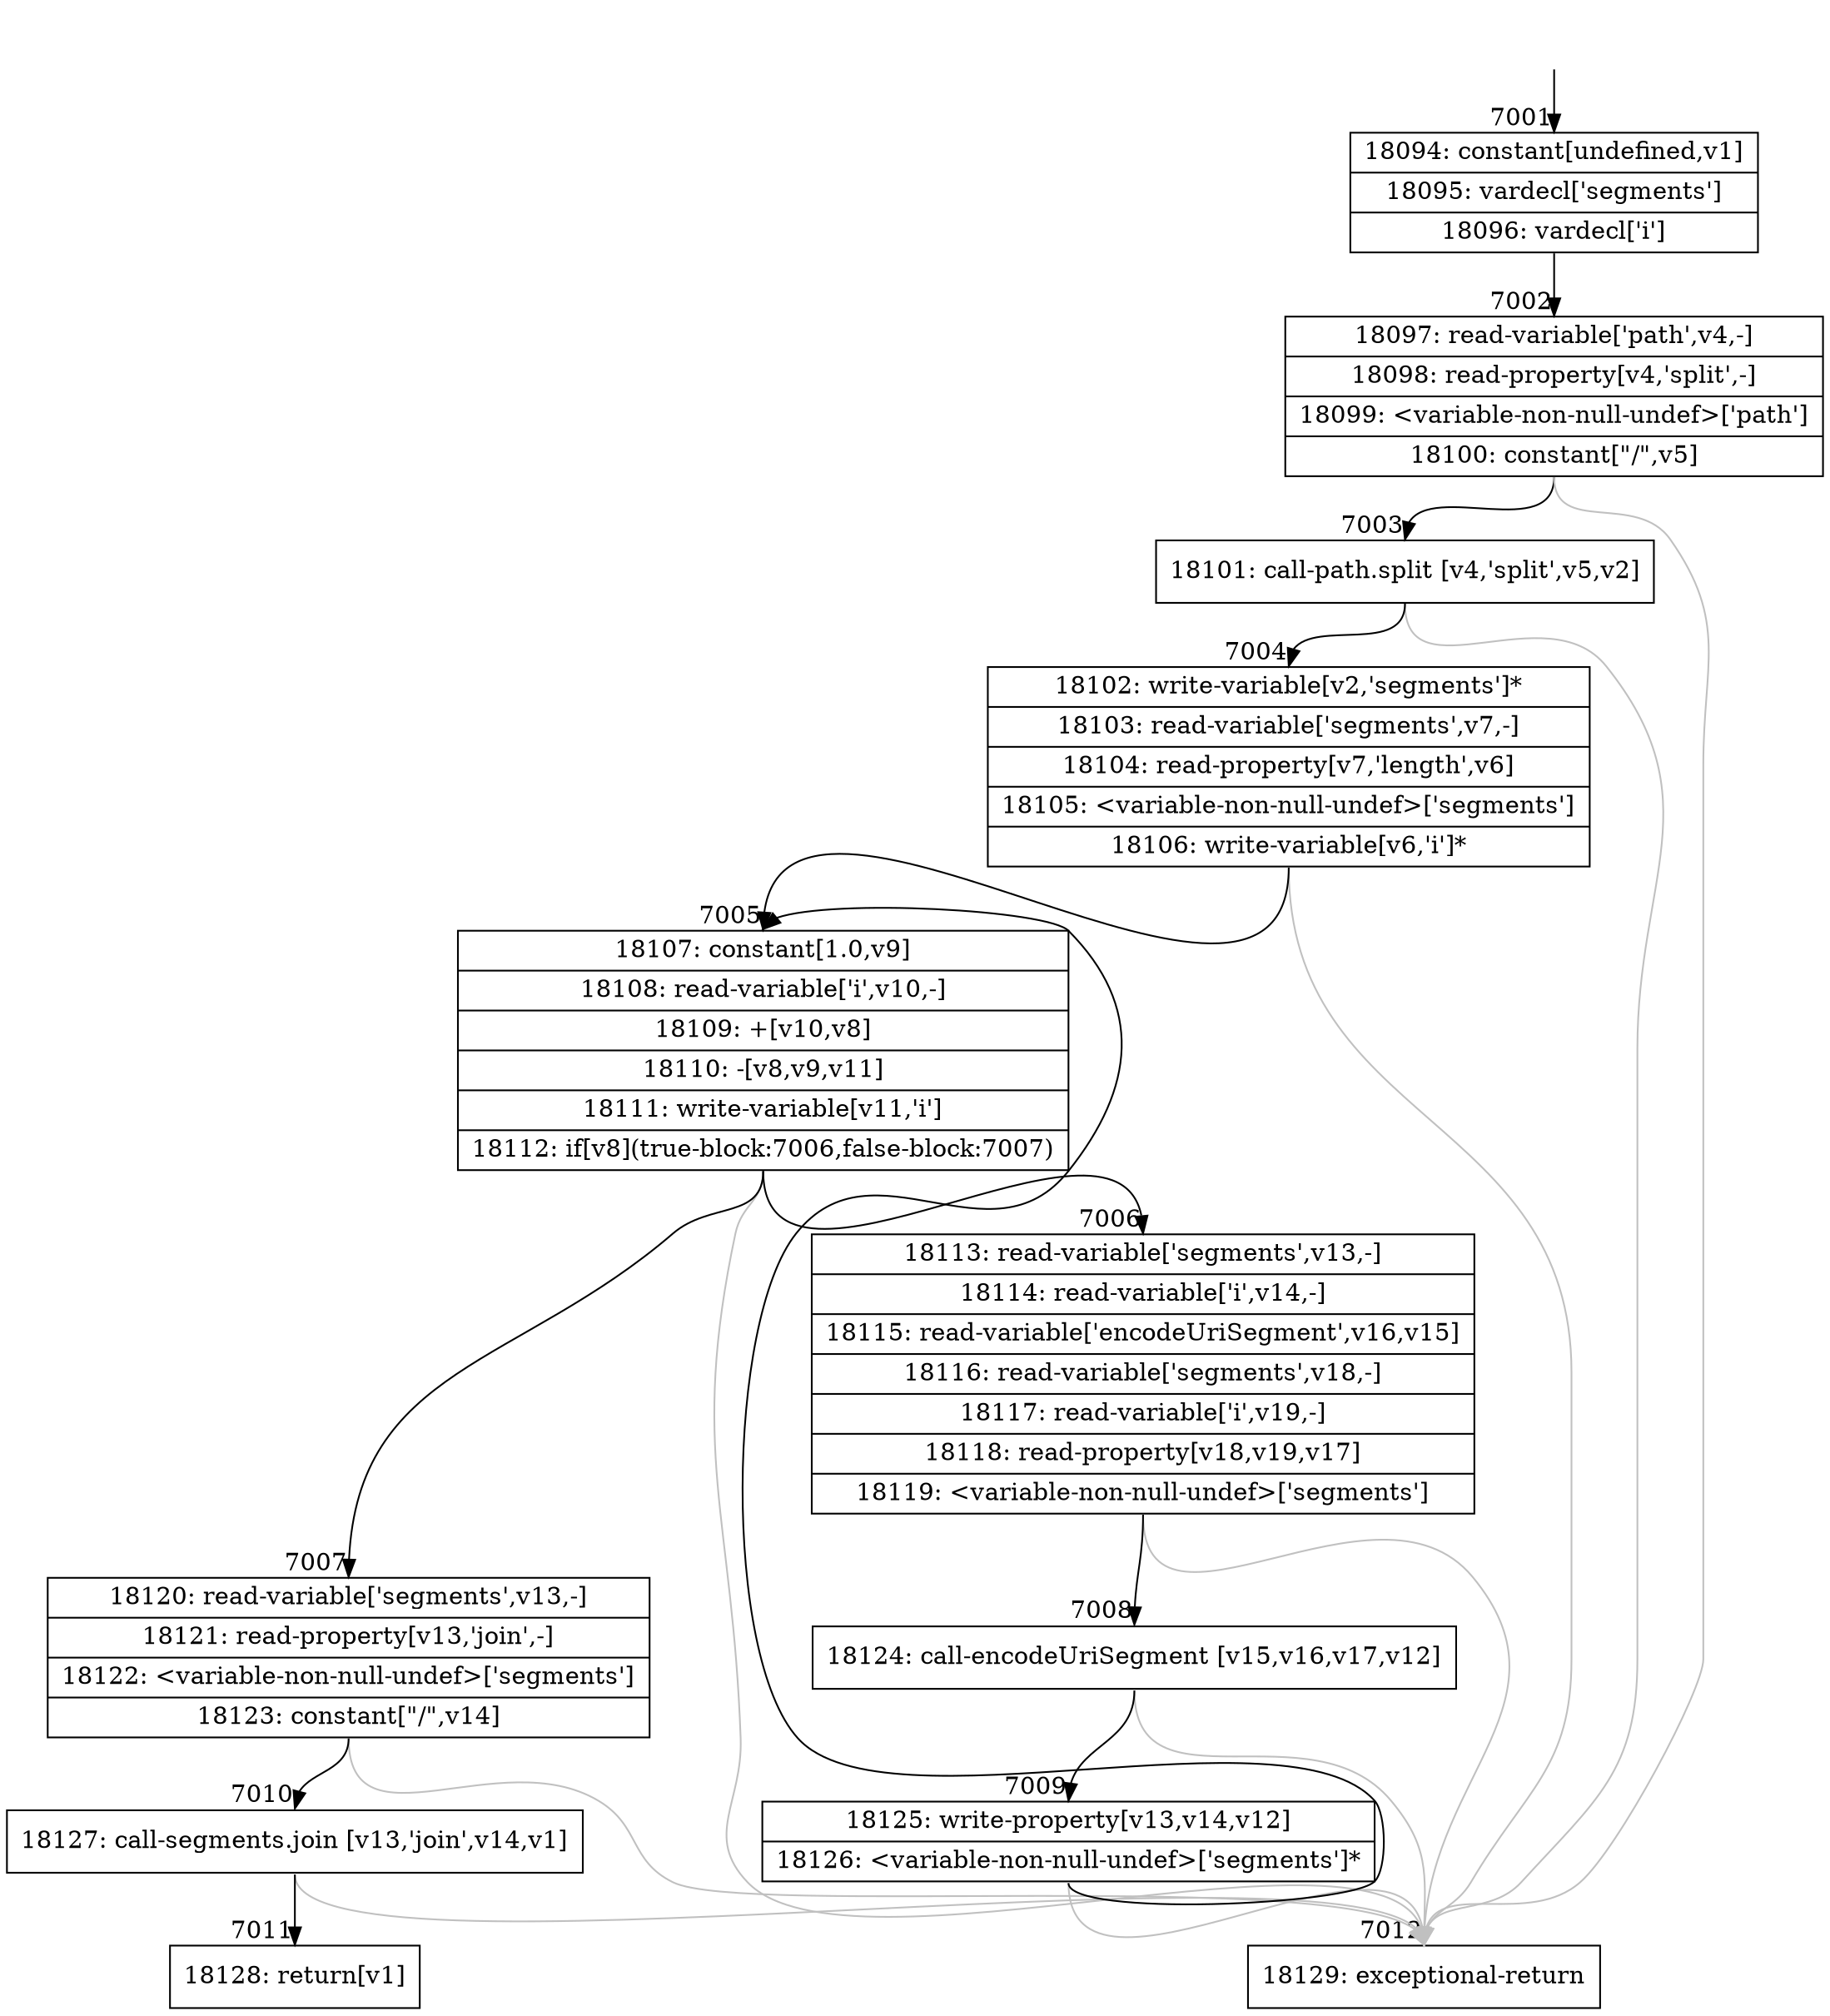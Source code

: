 digraph {
rankdir="TD"
BB_entry527[shape=none,label=""];
BB_entry527 -> BB7001 [tailport=s, headport=n, headlabel="    7001"]
BB7001 [shape=record label="{18094: constant[undefined,v1]|18095: vardecl['segments']|18096: vardecl['i']}" ] 
BB7001 -> BB7002 [tailport=s, headport=n, headlabel="      7002"]
BB7002 [shape=record label="{18097: read-variable['path',v4,-]|18098: read-property[v4,'split',-]|18099: \<variable-non-null-undef\>['path']|18100: constant[\"/\",v5]}" ] 
BB7002 -> BB7003 [tailport=s, headport=n, headlabel="      7003"]
BB7002 -> BB7012 [tailport=s, headport=n, color=gray, headlabel="      7012"]
BB7003 [shape=record label="{18101: call-path.split [v4,'split',v5,v2]}" ] 
BB7003 -> BB7004 [tailport=s, headport=n, headlabel="      7004"]
BB7003 -> BB7012 [tailport=s, headport=n, color=gray]
BB7004 [shape=record label="{18102: write-variable[v2,'segments']*|18103: read-variable['segments',v7,-]|18104: read-property[v7,'length',v6]|18105: \<variable-non-null-undef\>['segments']|18106: write-variable[v6,'i']*}" ] 
BB7004 -> BB7005 [tailport=s, headport=n, headlabel="      7005"]
BB7004 -> BB7012 [tailport=s, headport=n, color=gray]
BB7005 [shape=record label="{18107: constant[1.0,v9]|18108: read-variable['i',v10,-]|18109: +[v10,v8]|18110: -[v8,v9,v11]|18111: write-variable[v11,'i']|18112: if[v8](true-block:7006,false-block:7007)}" ] 
BB7005 -> BB7006 [tailport=s, headport=n, headlabel="      7006"]
BB7005 -> BB7007 [tailport=s, headport=n, headlabel="      7007"]
BB7005 -> BB7012 [tailport=s, headport=n, color=gray]
BB7006 [shape=record label="{18113: read-variable['segments',v13,-]|18114: read-variable['i',v14,-]|18115: read-variable['encodeUriSegment',v16,v15]|18116: read-variable['segments',v18,-]|18117: read-variable['i',v19,-]|18118: read-property[v18,v19,v17]|18119: \<variable-non-null-undef\>['segments']}" ] 
BB7006 -> BB7008 [tailport=s, headport=n, headlabel="      7008"]
BB7006 -> BB7012 [tailport=s, headport=n, color=gray]
BB7007 [shape=record label="{18120: read-variable['segments',v13,-]|18121: read-property[v13,'join',-]|18122: \<variable-non-null-undef\>['segments']|18123: constant[\"/\",v14]}" ] 
BB7007 -> BB7010 [tailport=s, headport=n, headlabel="      7010"]
BB7007 -> BB7012 [tailport=s, headport=n, color=gray]
BB7008 [shape=record label="{18124: call-encodeUriSegment [v15,v16,v17,v12]}" ] 
BB7008 -> BB7009 [tailport=s, headport=n, headlabel="      7009"]
BB7008 -> BB7012 [tailport=s, headport=n, color=gray]
BB7009 [shape=record label="{18125: write-property[v13,v14,v12]|18126: \<variable-non-null-undef\>['segments']*}" ] 
BB7009 -> BB7005 [tailport=s, headport=n]
BB7009 -> BB7012 [tailport=s, headport=n, color=gray]
BB7010 [shape=record label="{18127: call-segments.join [v13,'join',v14,v1]}" ] 
BB7010 -> BB7011 [tailport=s, headport=n, headlabel="      7011"]
BB7010 -> BB7012 [tailport=s, headport=n, color=gray]
BB7011 [shape=record label="{18128: return[v1]}" ] 
BB7012 [shape=record label="{18129: exceptional-return}" ] 
//#$~ 11219
}
